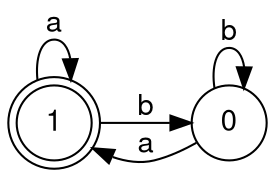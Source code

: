 digraph finite_state_machine {
fontname="Helvetica,Arial,sans-serif"
node [fontname="Helvetica,Arial,sans-serif"]
edge [fontname="Helvetica,Arial,sans-serif"]
rankdir=LR;
node [shape = doublecircle]; 1;
node [shape = circle];
0 -> 1 [label = "a"];
0 -> 0 [label = "b"];
1 -> 1 [label = "a"];
1 -> 0 [label = "b"];
}
